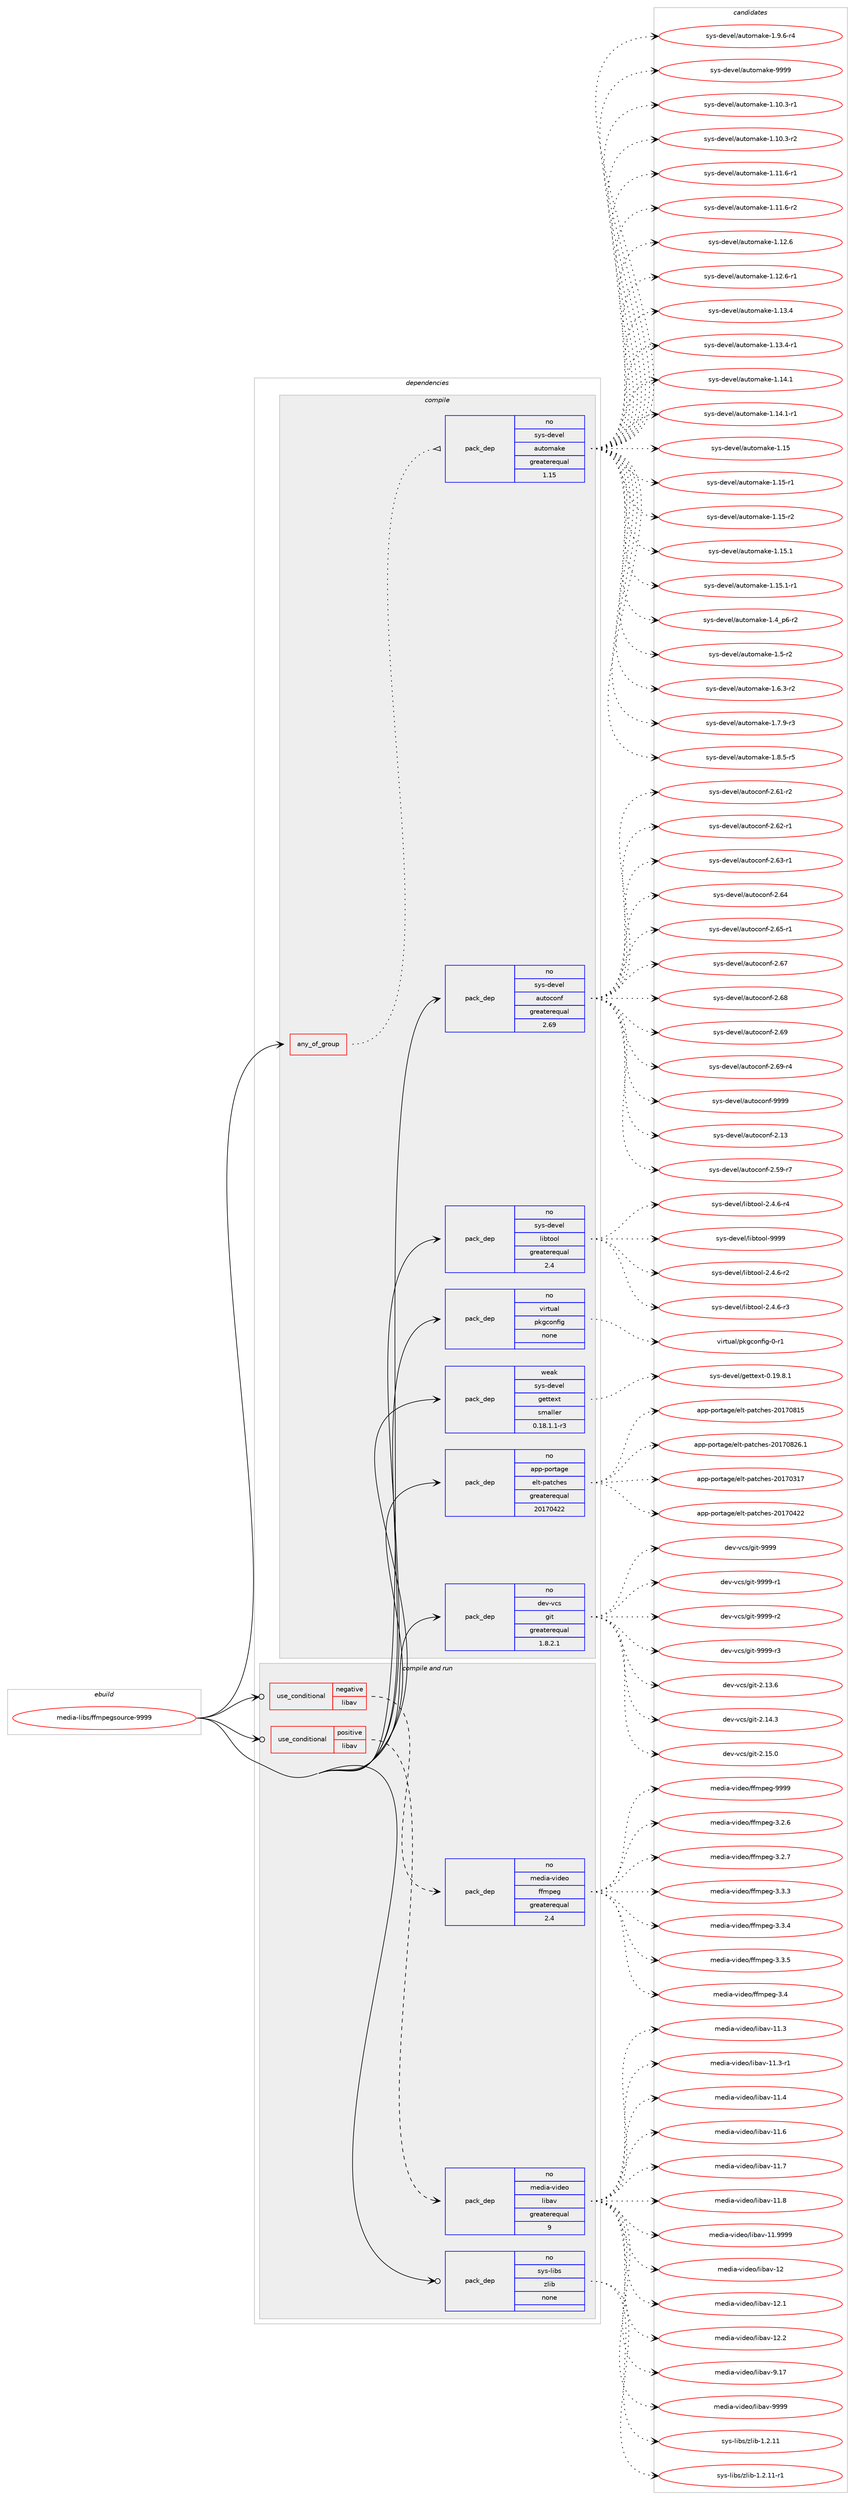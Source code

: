 digraph prolog {

# *************
# Graph options
# *************

newrank=true;
concentrate=true;
compound=true;
graph [rankdir=LR,fontname=Helvetica,fontsize=10,ranksep=1.5];#, ranksep=2.5, nodesep=0.2];
edge  [arrowhead=vee];
node  [fontname=Helvetica,fontsize=10];

# **********
# The ebuild
# **********

subgraph cluster_leftcol {
color=gray;
rank=same;
label=<<i>ebuild</i>>;
id [label="media-libs/ffmpegsource-9999", color=red, width=4, href="../media-libs/ffmpegsource-9999.svg"];
}

# ****************
# The dependencies
# ****************

subgraph cluster_midcol {
color=gray;
label=<<i>dependencies</i>>;
subgraph cluster_compile {
fillcolor="#eeeeee";
style=filled;
label=<<i>compile</i>>;
subgraph any5380 {
dependency360123 [label=<<TABLE BORDER="0" CELLBORDER="1" CELLSPACING="0" CELLPADDING="4"><TR><TD CELLPADDING="10">any_of_group</TD></TR></TABLE>>, shape=none, color=red];subgraph pack265748 {
dependency360124 [label=<<TABLE BORDER="0" CELLBORDER="1" CELLSPACING="0" CELLPADDING="4" WIDTH="220"><TR><TD ROWSPAN="6" CELLPADDING="30">pack_dep</TD></TR><TR><TD WIDTH="110">no</TD></TR><TR><TD>sys-devel</TD></TR><TR><TD>automake</TD></TR><TR><TD>greaterequal</TD></TR><TR><TD>1.15</TD></TR></TABLE>>, shape=none, color=blue];
}
dependency360123:e -> dependency360124:w [weight=20,style="dotted",arrowhead="oinv"];
}
id:e -> dependency360123:w [weight=20,style="solid",arrowhead="vee"];
subgraph pack265749 {
dependency360125 [label=<<TABLE BORDER="0" CELLBORDER="1" CELLSPACING="0" CELLPADDING="4" WIDTH="220"><TR><TD ROWSPAN="6" CELLPADDING="30">pack_dep</TD></TR><TR><TD WIDTH="110">no</TD></TR><TR><TD>app-portage</TD></TR><TR><TD>elt-patches</TD></TR><TR><TD>greaterequal</TD></TR><TR><TD>20170422</TD></TR></TABLE>>, shape=none, color=blue];
}
id:e -> dependency360125:w [weight=20,style="solid",arrowhead="vee"];
subgraph pack265750 {
dependency360126 [label=<<TABLE BORDER="0" CELLBORDER="1" CELLSPACING="0" CELLPADDING="4" WIDTH="220"><TR><TD ROWSPAN="6" CELLPADDING="30">pack_dep</TD></TR><TR><TD WIDTH="110">no</TD></TR><TR><TD>dev-vcs</TD></TR><TR><TD>git</TD></TR><TR><TD>greaterequal</TD></TR><TR><TD>1.8.2.1</TD></TR></TABLE>>, shape=none, color=blue];
}
id:e -> dependency360126:w [weight=20,style="solid",arrowhead="vee"];
subgraph pack265751 {
dependency360127 [label=<<TABLE BORDER="0" CELLBORDER="1" CELLSPACING="0" CELLPADDING="4" WIDTH="220"><TR><TD ROWSPAN="6" CELLPADDING="30">pack_dep</TD></TR><TR><TD WIDTH="110">no</TD></TR><TR><TD>sys-devel</TD></TR><TR><TD>autoconf</TD></TR><TR><TD>greaterequal</TD></TR><TR><TD>2.69</TD></TR></TABLE>>, shape=none, color=blue];
}
id:e -> dependency360127:w [weight=20,style="solid",arrowhead="vee"];
subgraph pack265752 {
dependency360128 [label=<<TABLE BORDER="0" CELLBORDER="1" CELLSPACING="0" CELLPADDING="4" WIDTH="220"><TR><TD ROWSPAN="6" CELLPADDING="30">pack_dep</TD></TR><TR><TD WIDTH="110">no</TD></TR><TR><TD>sys-devel</TD></TR><TR><TD>libtool</TD></TR><TR><TD>greaterequal</TD></TR><TR><TD>2.4</TD></TR></TABLE>>, shape=none, color=blue];
}
id:e -> dependency360128:w [weight=20,style="solid",arrowhead="vee"];
subgraph pack265753 {
dependency360129 [label=<<TABLE BORDER="0" CELLBORDER="1" CELLSPACING="0" CELLPADDING="4" WIDTH="220"><TR><TD ROWSPAN="6" CELLPADDING="30">pack_dep</TD></TR><TR><TD WIDTH="110">no</TD></TR><TR><TD>virtual</TD></TR><TR><TD>pkgconfig</TD></TR><TR><TD>none</TD></TR><TR><TD></TD></TR></TABLE>>, shape=none, color=blue];
}
id:e -> dependency360129:w [weight=20,style="solid",arrowhead="vee"];
subgraph pack265754 {
dependency360130 [label=<<TABLE BORDER="0" CELLBORDER="1" CELLSPACING="0" CELLPADDING="4" WIDTH="220"><TR><TD ROWSPAN="6" CELLPADDING="30">pack_dep</TD></TR><TR><TD WIDTH="110">weak</TD></TR><TR><TD>sys-devel</TD></TR><TR><TD>gettext</TD></TR><TR><TD>smaller</TD></TR><TR><TD>0.18.1.1-r3</TD></TR></TABLE>>, shape=none, color=blue];
}
id:e -> dependency360130:w [weight=20,style="solid",arrowhead="vee"];
}
subgraph cluster_compileandrun {
fillcolor="#eeeeee";
style=filled;
label=<<i>compile and run</i>>;
subgraph cond88867 {
dependency360131 [label=<<TABLE BORDER="0" CELLBORDER="1" CELLSPACING="0" CELLPADDING="4"><TR><TD ROWSPAN="3" CELLPADDING="10">use_conditional</TD></TR><TR><TD>negative</TD></TR><TR><TD>libav</TD></TR></TABLE>>, shape=none, color=red];
subgraph pack265755 {
dependency360132 [label=<<TABLE BORDER="0" CELLBORDER="1" CELLSPACING="0" CELLPADDING="4" WIDTH="220"><TR><TD ROWSPAN="6" CELLPADDING="30">pack_dep</TD></TR><TR><TD WIDTH="110">no</TD></TR><TR><TD>media-video</TD></TR><TR><TD>ffmpeg</TD></TR><TR><TD>greaterequal</TD></TR><TR><TD>2.4</TD></TR></TABLE>>, shape=none, color=blue];
}
dependency360131:e -> dependency360132:w [weight=20,style="dashed",arrowhead="vee"];
}
id:e -> dependency360131:w [weight=20,style="solid",arrowhead="odotvee"];
subgraph cond88868 {
dependency360133 [label=<<TABLE BORDER="0" CELLBORDER="1" CELLSPACING="0" CELLPADDING="4"><TR><TD ROWSPAN="3" CELLPADDING="10">use_conditional</TD></TR><TR><TD>positive</TD></TR><TR><TD>libav</TD></TR></TABLE>>, shape=none, color=red];
subgraph pack265756 {
dependency360134 [label=<<TABLE BORDER="0" CELLBORDER="1" CELLSPACING="0" CELLPADDING="4" WIDTH="220"><TR><TD ROWSPAN="6" CELLPADDING="30">pack_dep</TD></TR><TR><TD WIDTH="110">no</TD></TR><TR><TD>media-video</TD></TR><TR><TD>libav</TD></TR><TR><TD>greaterequal</TD></TR><TR><TD>9</TD></TR></TABLE>>, shape=none, color=blue];
}
dependency360133:e -> dependency360134:w [weight=20,style="dashed",arrowhead="vee"];
}
id:e -> dependency360133:w [weight=20,style="solid",arrowhead="odotvee"];
subgraph pack265757 {
dependency360135 [label=<<TABLE BORDER="0" CELLBORDER="1" CELLSPACING="0" CELLPADDING="4" WIDTH="220"><TR><TD ROWSPAN="6" CELLPADDING="30">pack_dep</TD></TR><TR><TD WIDTH="110">no</TD></TR><TR><TD>sys-libs</TD></TR><TR><TD>zlib</TD></TR><TR><TD>none</TD></TR><TR><TD></TD></TR></TABLE>>, shape=none, color=blue];
}
id:e -> dependency360135:w [weight=20,style="solid",arrowhead="odotvee"];
}
subgraph cluster_run {
fillcolor="#eeeeee";
style=filled;
label=<<i>run</i>>;
}
}

# **************
# The candidates
# **************

subgraph cluster_choices {
rank=same;
color=gray;
label=<<i>candidates</i>>;

subgraph choice265748 {
color=black;
nodesep=1;
choice11512111545100101118101108479711711611110997107101454946494846514511449 [label="sys-devel/automake-1.10.3-r1", color=red, width=4,href="../sys-devel/automake-1.10.3-r1.svg"];
choice11512111545100101118101108479711711611110997107101454946494846514511450 [label="sys-devel/automake-1.10.3-r2", color=red, width=4,href="../sys-devel/automake-1.10.3-r2.svg"];
choice11512111545100101118101108479711711611110997107101454946494946544511449 [label="sys-devel/automake-1.11.6-r1", color=red, width=4,href="../sys-devel/automake-1.11.6-r1.svg"];
choice11512111545100101118101108479711711611110997107101454946494946544511450 [label="sys-devel/automake-1.11.6-r2", color=red, width=4,href="../sys-devel/automake-1.11.6-r2.svg"];
choice1151211154510010111810110847971171161111099710710145494649504654 [label="sys-devel/automake-1.12.6", color=red, width=4,href="../sys-devel/automake-1.12.6.svg"];
choice11512111545100101118101108479711711611110997107101454946495046544511449 [label="sys-devel/automake-1.12.6-r1", color=red, width=4,href="../sys-devel/automake-1.12.6-r1.svg"];
choice1151211154510010111810110847971171161111099710710145494649514652 [label="sys-devel/automake-1.13.4", color=red, width=4,href="../sys-devel/automake-1.13.4.svg"];
choice11512111545100101118101108479711711611110997107101454946495146524511449 [label="sys-devel/automake-1.13.4-r1", color=red, width=4,href="../sys-devel/automake-1.13.4-r1.svg"];
choice1151211154510010111810110847971171161111099710710145494649524649 [label="sys-devel/automake-1.14.1", color=red, width=4,href="../sys-devel/automake-1.14.1.svg"];
choice11512111545100101118101108479711711611110997107101454946495246494511449 [label="sys-devel/automake-1.14.1-r1", color=red, width=4,href="../sys-devel/automake-1.14.1-r1.svg"];
choice115121115451001011181011084797117116111109971071014549464953 [label="sys-devel/automake-1.15", color=red, width=4,href="../sys-devel/automake-1.15.svg"];
choice1151211154510010111810110847971171161111099710710145494649534511449 [label="sys-devel/automake-1.15-r1", color=red, width=4,href="../sys-devel/automake-1.15-r1.svg"];
choice1151211154510010111810110847971171161111099710710145494649534511450 [label="sys-devel/automake-1.15-r2", color=red, width=4,href="../sys-devel/automake-1.15-r2.svg"];
choice1151211154510010111810110847971171161111099710710145494649534649 [label="sys-devel/automake-1.15.1", color=red, width=4,href="../sys-devel/automake-1.15.1.svg"];
choice11512111545100101118101108479711711611110997107101454946495346494511449 [label="sys-devel/automake-1.15.1-r1", color=red, width=4,href="../sys-devel/automake-1.15.1-r1.svg"];
choice115121115451001011181011084797117116111109971071014549465295112544511450 [label="sys-devel/automake-1.4_p6-r2", color=red, width=4,href="../sys-devel/automake-1.4_p6-r2.svg"];
choice11512111545100101118101108479711711611110997107101454946534511450 [label="sys-devel/automake-1.5-r2", color=red, width=4,href="../sys-devel/automake-1.5-r2.svg"];
choice115121115451001011181011084797117116111109971071014549465446514511450 [label="sys-devel/automake-1.6.3-r2", color=red, width=4,href="../sys-devel/automake-1.6.3-r2.svg"];
choice115121115451001011181011084797117116111109971071014549465546574511451 [label="sys-devel/automake-1.7.9-r3", color=red, width=4,href="../sys-devel/automake-1.7.9-r3.svg"];
choice115121115451001011181011084797117116111109971071014549465646534511453 [label="sys-devel/automake-1.8.5-r5", color=red, width=4,href="../sys-devel/automake-1.8.5-r5.svg"];
choice115121115451001011181011084797117116111109971071014549465746544511452 [label="sys-devel/automake-1.9.6-r4", color=red, width=4,href="../sys-devel/automake-1.9.6-r4.svg"];
choice115121115451001011181011084797117116111109971071014557575757 [label="sys-devel/automake-9999", color=red, width=4,href="../sys-devel/automake-9999.svg"];
dependency360124:e -> choice11512111545100101118101108479711711611110997107101454946494846514511449:w [style=dotted,weight="100"];
dependency360124:e -> choice11512111545100101118101108479711711611110997107101454946494846514511450:w [style=dotted,weight="100"];
dependency360124:e -> choice11512111545100101118101108479711711611110997107101454946494946544511449:w [style=dotted,weight="100"];
dependency360124:e -> choice11512111545100101118101108479711711611110997107101454946494946544511450:w [style=dotted,weight="100"];
dependency360124:e -> choice1151211154510010111810110847971171161111099710710145494649504654:w [style=dotted,weight="100"];
dependency360124:e -> choice11512111545100101118101108479711711611110997107101454946495046544511449:w [style=dotted,weight="100"];
dependency360124:e -> choice1151211154510010111810110847971171161111099710710145494649514652:w [style=dotted,weight="100"];
dependency360124:e -> choice11512111545100101118101108479711711611110997107101454946495146524511449:w [style=dotted,weight="100"];
dependency360124:e -> choice1151211154510010111810110847971171161111099710710145494649524649:w [style=dotted,weight="100"];
dependency360124:e -> choice11512111545100101118101108479711711611110997107101454946495246494511449:w [style=dotted,weight="100"];
dependency360124:e -> choice115121115451001011181011084797117116111109971071014549464953:w [style=dotted,weight="100"];
dependency360124:e -> choice1151211154510010111810110847971171161111099710710145494649534511449:w [style=dotted,weight="100"];
dependency360124:e -> choice1151211154510010111810110847971171161111099710710145494649534511450:w [style=dotted,weight="100"];
dependency360124:e -> choice1151211154510010111810110847971171161111099710710145494649534649:w [style=dotted,weight="100"];
dependency360124:e -> choice11512111545100101118101108479711711611110997107101454946495346494511449:w [style=dotted,weight="100"];
dependency360124:e -> choice115121115451001011181011084797117116111109971071014549465295112544511450:w [style=dotted,weight="100"];
dependency360124:e -> choice11512111545100101118101108479711711611110997107101454946534511450:w [style=dotted,weight="100"];
dependency360124:e -> choice115121115451001011181011084797117116111109971071014549465446514511450:w [style=dotted,weight="100"];
dependency360124:e -> choice115121115451001011181011084797117116111109971071014549465546574511451:w [style=dotted,weight="100"];
dependency360124:e -> choice115121115451001011181011084797117116111109971071014549465646534511453:w [style=dotted,weight="100"];
dependency360124:e -> choice115121115451001011181011084797117116111109971071014549465746544511452:w [style=dotted,weight="100"];
dependency360124:e -> choice115121115451001011181011084797117116111109971071014557575757:w [style=dotted,weight="100"];
}
subgraph choice265749 {
color=black;
nodesep=1;
choice97112112451121111141169710310147101108116451129711699104101115455048495548514955 [label="app-portage/elt-patches-20170317", color=red, width=4,href="../app-portage/elt-patches-20170317.svg"];
choice97112112451121111141169710310147101108116451129711699104101115455048495548525050 [label="app-portage/elt-patches-20170422", color=red, width=4,href="../app-portage/elt-patches-20170422.svg"];
choice97112112451121111141169710310147101108116451129711699104101115455048495548564953 [label="app-portage/elt-patches-20170815", color=red, width=4,href="../app-portage/elt-patches-20170815.svg"];
choice971121124511211111411697103101471011081164511297116991041011154550484955485650544649 [label="app-portage/elt-patches-20170826.1", color=red, width=4,href="../app-portage/elt-patches-20170826.1.svg"];
dependency360125:e -> choice97112112451121111141169710310147101108116451129711699104101115455048495548514955:w [style=dotted,weight="100"];
dependency360125:e -> choice97112112451121111141169710310147101108116451129711699104101115455048495548525050:w [style=dotted,weight="100"];
dependency360125:e -> choice97112112451121111141169710310147101108116451129711699104101115455048495548564953:w [style=dotted,weight="100"];
dependency360125:e -> choice971121124511211111411697103101471011081164511297116991041011154550484955485650544649:w [style=dotted,weight="100"];
}
subgraph choice265750 {
color=black;
nodesep=1;
choice10010111845118991154710310511645504649514654 [label="dev-vcs/git-2.13.6", color=red, width=4,href="../dev-vcs/git-2.13.6.svg"];
choice10010111845118991154710310511645504649524651 [label="dev-vcs/git-2.14.3", color=red, width=4,href="../dev-vcs/git-2.14.3.svg"];
choice10010111845118991154710310511645504649534648 [label="dev-vcs/git-2.15.0", color=red, width=4,href="../dev-vcs/git-2.15.0.svg"];
choice1001011184511899115471031051164557575757 [label="dev-vcs/git-9999", color=red, width=4,href="../dev-vcs/git-9999.svg"];
choice10010111845118991154710310511645575757574511449 [label="dev-vcs/git-9999-r1", color=red, width=4,href="../dev-vcs/git-9999-r1.svg"];
choice10010111845118991154710310511645575757574511450 [label="dev-vcs/git-9999-r2", color=red, width=4,href="../dev-vcs/git-9999-r2.svg"];
choice10010111845118991154710310511645575757574511451 [label="dev-vcs/git-9999-r3", color=red, width=4,href="../dev-vcs/git-9999-r3.svg"];
dependency360126:e -> choice10010111845118991154710310511645504649514654:w [style=dotted,weight="100"];
dependency360126:e -> choice10010111845118991154710310511645504649524651:w [style=dotted,weight="100"];
dependency360126:e -> choice10010111845118991154710310511645504649534648:w [style=dotted,weight="100"];
dependency360126:e -> choice1001011184511899115471031051164557575757:w [style=dotted,weight="100"];
dependency360126:e -> choice10010111845118991154710310511645575757574511449:w [style=dotted,weight="100"];
dependency360126:e -> choice10010111845118991154710310511645575757574511450:w [style=dotted,weight="100"];
dependency360126:e -> choice10010111845118991154710310511645575757574511451:w [style=dotted,weight="100"];
}
subgraph choice265751 {
color=black;
nodesep=1;
choice115121115451001011181011084797117116111991111101024550464951 [label="sys-devel/autoconf-2.13", color=red, width=4,href="../sys-devel/autoconf-2.13.svg"];
choice1151211154510010111810110847971171161119911111010245504653574511455 [label="sys-devel/autoconf-2.59-r7", color=red, width=4,href="../sys-devel/autoconf-2.59-r7.svg"];
choice1151211154510010111810110847971171161119911111010245504654494511450 [label="sys-devel/autoconf-2.61-r2", color=red, width=4,href="../sys-devel/autoconf-2.61-r2.svg"];
choice1151211154510010111810110847971171161119911111010245504654504511449 [label="sys-devel/autoconf-2.62-r1", color=red, width=4,href="../sys-devel/autoconf-2.62-r1.svg"];
choice1151211154510010111810110847971171161119911111010245504654514511449 [label="sys-devel/autoconf-2.63-r1", color=red, width=4,href="../sys-devel/autoconf-2.63-r1.svg"];
choice115121115451001011181011084797117116111991111101024550465452 [label="sys-devel/autoconf-2.64", color=red, width=4,href="../sys-devel/autoconf-2.64.svg"];
choice1151211154510010111810110847971171161119911111010245504654534511449 [label="sys-devel/autoconf-2.65-r1", color=red, width=4,href="../sys-devel/autoconf-2.65-r1.svg"];
choice115121115451001011181011084797117116111991111101024550465455 [label="sys-devel/autoconf-2.67", color=red, width=4,href="../sys-devel/autoconf-2.67.svg"];
choice115121115451001011181011084797117116111991111101024550465456 [label="sys-devel/autoconf-2.68", color=red, width=4,href="../sys-devel/autoconf-2.68.svg"];
choice115121115451001011181011084797117116111991111101024550465457 [label="sys-devel/autoconf-2.69", color=red, width=4,href="../sys-devel/autoconf-2.69.svg"];
choice1151211154510010111810110847971171161119911111010245504654574511452 [label="sys-devel/autoconf-2.69-r4", color=red, width=4,href="../sys-devel/autoconf-2.69-r4.svg"];
choice115121115451001011181011084797117116111991111101024557575757 [label="sys-devel/autoconf-9999", color=red, width=4,href="../sys-devel/autoconf-9999.svg"];
dependency360127:e -> choice115121115451001011181011084797117116111991111101024550464951:w [style=dotted,weight="100"];
dependency360127:e -> choice1151211154510010111810110847971171161119911111010245504653574511455:w [style=dotted,weight="100"];
dependency360127:e -> choice1151211154510010111810110847971171161119911111010245504654494511450:w [style=dotted,weight="100"];
dependency360127:e -> choice1151211154510010111810110847971171161119911111010245504654504511449:w [style=dotted,weight="100"];
dependency360127:e -> choice1151211154510010111810110847971171161119911111010245504654514511449:w [style=dotted,weight="100"];
dependency360127:e -> choice115121115451001011181011084797117116111991111101024550465452:w [style=dotted,weight="100"];
dependency360127:e -> choice1151211154510010111810110847971171161119911111010245504654534511449:w [style=dotted,weight="100"];
dependency360127:e -> choice115121115451001011181011084797117116111991111101024550465455:w [style=dotted,weight="100"];
dependency360127:e -> choice115121115451001011181011084797117116111991111101024550465456:w [style=dotted,weight="100"];
dependency360127:e -> choice115121115451001011181011084797117116111991111101024550465457:w [style=dotted,weight="100"];
dependency360127:e -> choice1151211154510010111810110847971171161119911111010245504654574511452:w [style=dotted,weight="100"];
dependency360127:e -> choice115121115451001011181011084797117116111991111101024557575757:w [style=dotted,weight="100"];
}
subgraph choice265752 {
color=black;
nodesep=1;
choice1151211154510010111810110847108105981161111111084550465246544511450 [label="sys-devel/libtool-2.4.6-r2", color=red, width=4,href="../sys-devel/libtool-2.4.6-r2.svg"];
choice1151211154510010111810110847108105981161111111084550465246544511451 [label="sys-devel/libtool-2.4.6-r3", color=red, width=4,href="../sys-devel/libtool-2.4.6-r3.svg"];
choice1151211154510010111810110847108105981161111111084550465246544511452 [label="sys-devel/libtool-2.4.6-r4", color=red, width=4,href="../sys-devel/libtool-2.4.6-r4.svg"];
choice1151211154510010111810110847108105981161111111084557575757 [label="sys-devel/libtool-9999", color=red, width=4,href="../sys-devel/libtool-9999.svg"];
dependency360128:e -> choice1151211154510010111810110847108105981161111111084550465246544511450:w [style=dotted,weight="100"];
dependency360128:e -> choice1151211154510010111810110847108105981161111111084550465246544511451:w [style=dotted,weight="100"];
dependency360128:e -> choice1151211154510010111810110847108105981161111111084550465246544511452:w [style=dotted,weight="100"];
dependency360128:e -> choice1151211154510010111810110847108105981161111111084557575757:w [style=dotted,weight="100"];
}
subgraph choice265753 {
color=black;
nodesep=1;
choice11810511411611797108471121071039911111010210510345484511449 [label="virtual/pkgconfig-0-r1", color=red, width=4,href="../virtual/pkgconfig-0-r1.svg"];
dependency360129:e -> choice11810511411611797108471121071039911111010210510345484511449:w [style=dotted,weight="100"];
}
subgraph choice265754 {
color=black;
nodesep=1;
choice1151211154510010111810110847103101116116101120116454846495746564649 [label="sys-devel/gettext-0.19.8.1", color=red, width=4,href="../sys-devel/gettext-0.19.8.1.svg"];
dependency360130:e -> choice1151211154510010111810110847103101116116101120116454846495746564649:w [style=dotted,weight="100"];
}
subgraph choice265755 {
color=black;
nodesep=1;
choice109101100105974511810510010111147102102109112101103455146504654 [label="media-video/ffmpeg-3.2.6", color=red, width=4,href="../media-video/ffmpeg-3.2.6.svg"];
choice109101100105974511810510010111147102102109112101103455146504655 [label="media-video/ffmpeg-3.2.7", color=red, width=4,href="../media-video/ffmpeg-3.2.7.svg"];
choice109101100105974511810510010111147102102109112101103455146514651 [label="media-video/ffmpeg-3.3.3", color=red, width=4,href="../media-video/ffmpeg-3.3.3.svg"];
choice109101100105974511810510010111147102102109112101103455146514652 [label="media-video/ffmpeg-3.3.4", color=red, width=4,href="../media-video/ffmpeg-3.3.4.svg"];
choice109101100105974511810510010111147102102109112101103455146514653 [label="media-video/ffmpeg-3.3.5", color=red, width=4,href="../media-video/ffmpeg-3.3.5.svg"];
choice10910110010597451181051001011114710210210911210110345514652 [label="media-video/ffmpeg-3.4", color=red, width=4,href="../media-video/ffmpeg-3.4.svg"];
choice1091011001059745118105100101111471021021091121011034557575757 [label="media-video/ffmpeg-9999", color=red, width=4,href="../media-video/ffmpeg-9999.svg"];
dependency360132:e -> choice109101100105974511810510010111147102102109112101103455146504654:w [style=dotted,weight="100"];
dependency360132:e -> choice109101100105974511810510010111147102102109112101103455146504655:w [style=dotted,weight="100"];
dependency360132:e -> choice109101100105974511810510010111147102102109112101103455146514651:w [style=dotted,weight="100"];
dependency360132:e -> choice109101100105974511810510010111147102102109112101103455146514652:w [style=dotted,weight="100"];
dependency360132:e -> choice109101100105974511810510010111147102102109112101103455146514653:w [style=dotted,weight="100"];
dependency360132:e -> choice10910110010597451181051001011114710210210911210110345514652:w [style=dotted,weight="100"];
dependency360132:e -> choice1091011001059745118105100101111471021021091121011034557575757:w [style=dotted,weight="100"];
}
subgraph choice265756 {
color=black;
nodesep=1;
choice10910110010597451181051001011114710810598971184549494651 [label="media-video/libav-11.3", color=red, width=4,href="../media-video/libav-11.3.svg"];
choice109101100105974511810510010111147108105989711845494946514511449 [label="media-video/libav-11.3-r1", color=red, width=4,href="../media-video/libav-11.3-r1.svg"];
choice10910110010597451181051001011114710810598971184549494652 [label="media-video/libav-11.4", color=red, width=4,href="../media-video/libav-11.4.svg"];
choice10910110010597451181051001011114710810598971184549494654 [label="media-video/libav-11.6", color=red, width=4,href="../media-video/libav-11.6.svg"];
choice10910110010597451181051001011114710810598971184549494655 [label="media-video/libav-11.7", color=red, width=4,href="../media-video/libav-11.7.svg"];
choice10910110010597451181051001011114710810598971184549494656 [label="media-video/libav-11.8", color=red, width=4,href="../media-video/libav-11.8.svg"];
choice10910110010597451181051001011114710810598971184549494657575757 [label="media-video/libav-11.9999", color=red, width=4,href="../media-video/libav-11.9999.svg"];
choice1091011001059745118105100101111471081059897118454950 [label="media-video/libav-12", color=red, width=4,href="../media-video/libav-12.svg"];
choice10910110010597451181051001011114710810598971184549504649 [label="media-video/libav-12.1", color=red, width=4,href="../media-video/libav-12.1.svg"];
choice10910110010597451181051001011114710810598971184549504650 [label="media-video/libav-12.2", color=red, width=4,href="../media-video/libav-12.2.svg"];
choice10910110010597451181051001011114710810598971184557464955 [label="media-video/libav-9.17", color=red, width=4,href="../media-video/libav-9.17.svg"];
choice10910110010597451181051001011114710810598971184557575757 [label="media-video/libav-9999", color=red, width=4,href="../media-video/libav-9999.svg"];
dependency360134:e -> choice10910110010597451181051001011114710810598971184549494651:w [style=dotted,weight="100"];
dependency360134:e -> choice109101100105974511810510010111147108105989711845494946514511449:w [style=dotted,weight="100"];
dependency360134:e -> choice10910110010597451181051001011114710810598971184549494652:w [style=dotted,weight="100"];
dependency360134:e -> choice10910110010597451181051001011114710810598971184549494654:w [style=dotted,weight="100"];
dependency360134:e -> choice10910110010597451181051001011114710810598971184549494655:w [style=dotted,weight="100"];
dependency360134:e -> choice10910110010597451181051001011114710810598971184549494656:w [style=dotted,weight="100"];
dependency360134:e -> choice10910110010597451181051001011114710810598971184549494657575757:w [style=dotted,weight="100"];
dependency360134:e -> choice1091011001059745118105100101111471081059897118454950:w [style=dotted,weight="100"];
dependency360134:e -> choice10910110010597451181051001011114710810598971184549504649:w [style=dotted,weight="100"];
dependency360134:e -> choice10910110010597451181051001011114710810598971184549504650:w [style=dotted,weight="100"];
dependency360134:e -> choice10910110010597451181051001011114710810598971184557464955:w [style=dotted,weight="100"];
dependency360134:e -> choice10910110010597451181051001011114710810598971184557575757:w [style=dotted,weight="100"];
}
subgraph choice265757 {
color=black;
nodesep=1;
choice1151211154510810598115471221081059845494650464949 [label="sys-libs/zlib-1.2.11", color=red, width=4,href="../sys-libs/zlib-1.2.11.svg"];
choice11512111545108105981154712210810598454946504649494511449 [label="sys-libs/zlib-1.2.11-r1", color=red, width=4,href="../sys-libs/zlib-1.2.11-r1.svg"];
dependency360135:e -> choice1151211154510810598115471221081059845494650464949:w [style=dotted,weight="100"];
dependency360135:e -> choice11512111545108105981154712210810598454946504649494511449:w [style=dotted,weight="100"];
}
}

}
